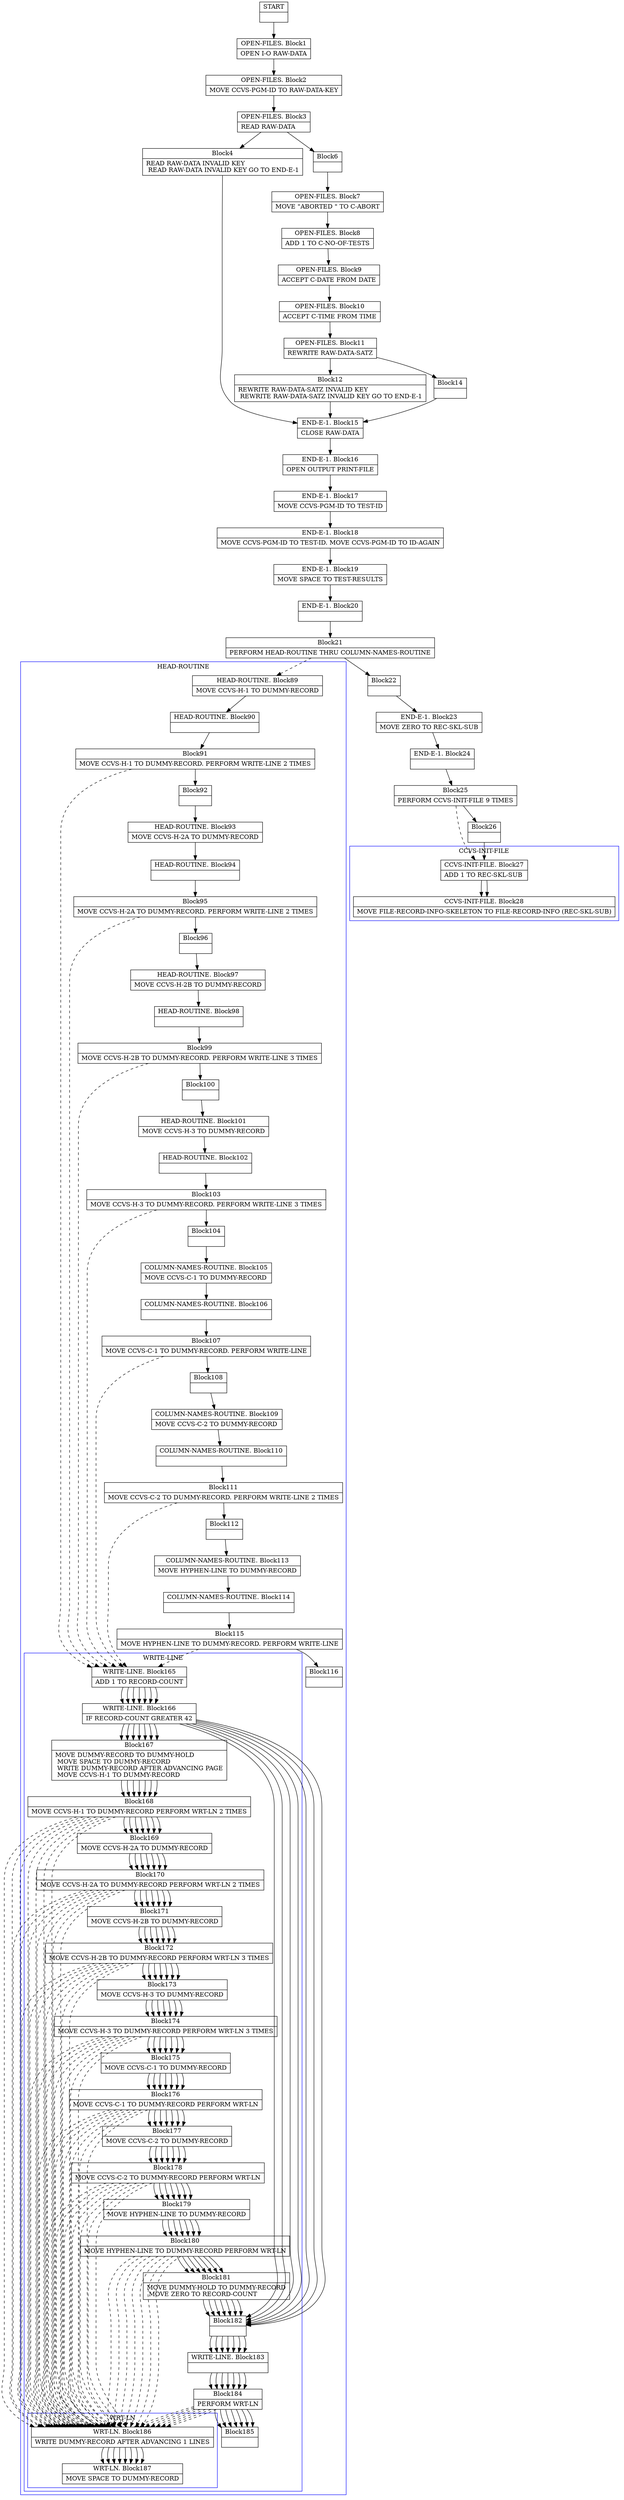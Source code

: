 digraph Cfg {
compound=true;
node [
shape = "record"
]

edge [
arrowtail = "empty"
]
Block0 [
label = "{START|}"
]
Block1 [
label = "{OPEN-FILES. Block1|    OPEN I-O RAW-DATA\l}"
]
Block2 [
label = "{OPEN-FILES. Block2|    MOVE CCVS-PGM-ID TO RAW-DATA-KEY\l}"
]
Block3 [
label = "{OPEN-FILES. Block3|    READ RAW-DATA\l}"
]
Block4 [
label = "{Block4|    READ RAW-DATA INVALID KEY\l    READ RAW-DATA INVALID KEY GO TO END-E-1\l}"
]
Block15 [
label = "{END-E-1. Block15|    CLOSE RAW-DATA\l}"
]
Block16 [
label = "{END-E-1. Block16|    OPEN    OUTPUT PRINT-FILE\l}"
]
Block17 [
label = "{END-E-1. Block17|    MOVE  CCVS-PGM-ID TO TEST-ID\l}"
]
Block18 [
label = "{END-E-1. Block18|    MOVE  CCVS-PGM-ID TO TEST-ID. MOVE CCVS-PGM-ID TO ID-AGAIN\l}"
]
Block19 [
label = "{END-E-1. Block19|    MOVE    SPACE TO TEST-RESULTS\l}"
]
Block20 [
label = "{END-E-1. Block20|}"
]
Block21 [
label = "{Block21|    PERFORM HEAD-ROUTINE THRU COLUMN-NAMES-ROUTINE\l}"
]
subgraph cluster_1{
color = blue;
label = "HEAD-ROUTINE";
Block89 [
label = "{HEAD-ROUTINE. Block89|    MOVE CCVS-H-1  TO DUMMY-RECORD\l}"
]
Block90 [
label = "{HEAD-ROUTINE. Block90|}"
]
Block91 [
label = "{Block91|    MOVE CCVS-H-1  TO DUMMY-RECORD. PERFORM WRITE-LINE 2 TIMES\l}"
]
subgraph cluster_8{
color = blue;
label = "WRITE-LINE";
Block165 [
label = "{WRITE-LINE. Block165|    ADD 1 TO RECORD-COUNT\l}"
]
Block166 [
label = "{WRITE-LINE. Block166|    IF RECORD-COUNT GREATER 42\l}"
]
Block167 [
label = "{Block167|        MOVE DUMMY-RECORD TO DUMMY-HOLD\l        MOVE SPACE TO DUMMY-RECORD\l        WRITE DUMMY-RECORD AFTER ADVANCING PAGE\l        MOVE CCVS-H-1  TO DUMMY-RECORD\l}"
]
Block168 [
label = "{Block168|        MOVE CCVS-H-1  TO DUMMY-RECORD PERFORM WRT-LN 2 TIMES\l}"
]
subgraph cluster_22{
color = blue;
label = "WRT-LN";
Block186 [
label = "{WRT-LN. Block186|    WRITE    DUMMY-RECORD AFTER ADVANCING 1 LINES\l}"
]
Block187 [
label = "{WRT-LN. Block187|    MOVE SPACE TO DUMMY-RECORD\l}"
]
Block186 -> Block187

}
Block168 -> Block186 [style=dashed]

Block169 [
label = "{Block169|        MOVE CCVS-H-2A TO DUMMY-RECORD\l}"
]
Block170 [
label = "{Block170|        MOVE CCVS-H-2A TO DUMMY-RECORD PERFORM WRT-LN 2 TIMES\l}"
]
subgraph cluster_23{
color = blue;
label = "WRT-LN";
Block186 [
label = "{WRT-LN. Block186|    WRITE    DUMMY-RECORD AFTER ADVANCING 1 LINES\l}"
]
Block187 [
label = "{WRT-LN. Block187|    MOVE SPACE TO DUMMY-RECORD\l}"
]
Block186 -> Block187

}
Block170 -> Block186 [style=dashed]

Block171 [
label = "{Block171|        MOVE CCVS-H-2B TO DUMMY-RECORD\l}"
]
Block172 [
label = "{Block172|        MOVE CCVS-H-2B TO DUMMY-RECORD PERFORM WRT-LN 3 TIMES\l}"
]
subgraph cluster_24{
color = blue;
label = "WRT-LN";
Block186 [
label = "{WRT-LN. Block186|    WRITE    DUMMY-RECORD AFTER ADVANCING 1 LINES\l}"
]
Block187 [
label = "{WRT-LN. Block187|    MOVE SPACE TO DUMMY-RECORD\l}"
]
Block186 -> Block187

}
Block172 -> Block186 [style=dashed]

Block173 [
label = "{Block173|        MOVE CCVS-H-3  TO DUMMY-RECORD\l}"
]
Block174 [
label = "{Block174|        MOVE CCVS-H-3  TO DUMMY-RECORD PERFORM WRT-LN 3 TIMES\l}"
]
subgraph cluster_25{
color = blue;
label = "WRT-LN";
Block186 [
label = "{WRT-LN. Block186|    WRITE    DUMMY-RECORD AFTER ADVANCING 1 LINES\l}"
]
Block187 [
label = "{WRT-LN. Block187|    MOVE SPACE TO DUMMY-RECORD\l}"
]
Block186 -> Block187

}
Block174 -> Block186 [style=dashed]

Block175 [
label = "{Block175|        MOVE CCVS-C-1  TO DUMMY-RECORD\l}"
]
Block176 [
label = "{Block176|        MOVE CCVS-C-1  TO DUMMY-RECORD PERFORM WRT-LN\l}"
]
subgraph cluster_26{
color = blue;
label = "WRT-LN";
Block186 [
label = "{WRT-LN. Block186|    WRITE    DUMMY-RECORD AFTER ADVANCING 1 LINES\l}"
]
Block187 [
label = "{WRT-LN. Block187|    MOVE SPACE TO DUMMY-RECORD\l}"
]
Block186 -> Block187

}
Block176 -> Block186 [style=dashed]

Block177 [
label = "{Block177|        MOVE CCVS-C-2  TO DUMMY-RECORD\l}"
]
Block178 [
label = "{Block178|        MOVE CCVS-C-2  TO DUMMY-RECORD PERFORM WRT-LN\l}"
]
subgraph cluster_27{
color = blue;
label = "WRT-LN";
Block186 [
label = "{WRT-LN. Block186|    WRITE    DUMMY-RECORD AFTER ADVANCING 1 LINES\l}"
]
Block187 [
label = "{WRT-LN. Block187|    MOVE SPACE TO DUMMY-RECORD\l}"
]
Block186 -> Block187

}
Block178 -> Block186 [style=dashed]

Block179 [
label = "{Block179|        MOVE HYPHEN-LINE TO DUMMY-RECORD\l}"
]
Block180 [
label = "{Block180|        MOVE HYPHEN-LINE TO DUMMY-RECORD PERFORM WRT-LN\l}"
]
subgraph cluster_28{
color = blue;
label = "WRT-LN";
Block186 [
label = "{WRT-LN. Block186|    WRITE    DUMMY-RECORD AFTER ADVANCING 1 LINES\l}"
]
Block187 [
label = "{WRT-LN. Block187|    MOVE SPACE TO DUMMY-RECORD\l}"
]
Block186 -> Block187

}
Block180 -> Block186 [style=dashed]

Block181 [
label = "{Block181|        MOVE DUMMY-HOLD TO DUMMY-RECORD\l        MOVE ZERO TO RECORD-COUNT\l}"
]
Block182 [
label = "{Block182|}"
]
Block183 [
label = "{WRITE-LINE. Block183|}"
]
Block184 [
label = "{Block184|    PERFORM WRT-LN\l}"
]
subgraph cluster_29{
color = blue;
label = "WRT-LN";
Block186 [
label = "{WRT-LN. Block186|    WRITE    DUMMY-RECORD AFTER ADVANCING 1 LINES\l}"
]
Block187 [
label = "{WRT-LN. Block187|    MOVE SPACE TO DUMMY-RECORD\l}"
]
Block186 -> Block187

}
Block184 -> Block186 [style=dashed]

Block185 [
label = "{Block185|}"
]
Block165 -> Block166
Block166 -> Block167
Block166 -> Block182
Block167 -> Block168
Block168 -> Block169
Block169 -> Block170
Block170 -> Block171
Block171 -> Block172
Block172 -> Block173
Block173 -> Block174
Block174 -> Block175
Block175 -> Block176
Block176 -> Block177
Block177 -> Block178
Block178 -> Block179
Block179 -> Block180
Block180 -> Block181
Block181 -> Block182
Block182 -> Block183
Block183 -> Block184
Block184 -> Block185

}
Block91 -> Block165 [style=dashed]

Block92 [
label = "{Block92|}"
]
Block93 [
label = "{HEAD-ROUTINE. Block93|    MOVE CCVS-H-2A TO DUMMY-RECORD\l}"
]
Block94 [
label = "{HEAD-ROUTINE. Block94|}"
]
Block95 [
label = "{Block95|    MOVE CCVS-H-2A TO DUMMY-RECORD. PERFORM WRITE-LINE 2 TIMES\l}"
]
subgraph cluster_9{
color = blue;
label = "WRITE-LINE";
Block165 [
label = "{WRITE-LINE. Block165|    ADD 1 TO RECORD-COUNT\l}"
]
Block166 [
label = "{WRITE-LINE. Block166|    IF RECORD-COUNT GREATER 42\l}"
]
Block167 [
label = "{Block167|        MOVE DUMMY-RECORD TO DUMMY-HOLD\l        MOVE SPACE TO DUMMY-RECORD\l        WRITE DUMMY-RECORD AFTER ADVANCING PAGE\l        MOVE CCVS-H-1  TO DUMMY-RECORD\l}"
]
Block168 [
label = "{Block168|        MOVE CCVS-H-1  TO DUMMY-RECORD PERFORM WRT-LN 2 TIMES\l}"
]
Block168 -> Block186 [style=dashed]

Block169 [
label = "{Block169|        MOVE CCVS-H-2A TO DUMMY-RECORD\l}"
]
Block170 [
label = "{Block170|        MOVE CCVS-H-2A TO DUMMY-RECORD PERFORM WRT-LN 2 TIMES\l}"
]
Block170 -> Block186 [style=dashed]

Block171 [
label = "{Block171|        MOVE CCVS-H-2B TO DUMMY-RECORD\l}"
]
Block172 [
label = "{Block172|        MOVE CCVS-H-2B TO DUMMY-RECORD PERFORM WRT-LN 3 TIMES\l}"
]
Block172 -> Block186 [style=dashed]

Block173 [
label = "{Block173|        MOVE CCVS-H-3  TO DUMMY-RECORD\l}"
]
Block174 [
label = "{Block174|        MOVE CCVS-H-3  TO DUMMY-RECORD PERFORM WRT-LN 3 TIMES\l}"
]
Block174 -> Block186 [style=dashed]

Block175 [
label = "{Block175|        MOVE CCVS-C-1  TO DUMMY-RECORD\l}"
]
Block176 [
label = "{Block176|        MOVE CCVS-C-1  TO DUMMY-RECORD PERFORM WRT-LN\l}"
]
Block176 -> Block186 [style=dashed]

Block177 [
label = "{Block177|        MOVE CCVS-C-2  TO DUMMY-RECORD\l}"
]
Block178 [
label = "{Block178|        MOVE CCVS-C-2  TO DUMMY-RECORD PERFORM WRT-LN\l}"
]
Block178 -> Block186 [style=dashed]

Block179 [
label = "{Block179|        MOVE HYPHEN-LINE TO DUMMY-RECORD\l}"
]
Block180 [
label = "{Block180|        MOVE HYPHEN-LINE TO DUMMY-RECORD PERFORM WRT-LN\l}"
]
Block180 -> Block186 [style=dashed]

Block181 [
label = "{Block181|        MOVE DUMMY-HOLD TO DUMMY-RECORD\l        MOVE ZERO TO RECORD-COUNT\l}"
]
Block182 [
label = "{Block182|}"
]
Block183 [
label = "{WRITE-LINE. Block183|}"
]
Block184 [
label = "{Block184|    PERFORM WRT-LN\l}"
]
Block184 -> Block186 [style=dashed]

Block185 [
label = "{Block185|}"
]
Block165 -> Block166
Block166 -> Block167
Block166 -> Block182
Block167 -> Block168
Block168 -> Block169
Block169 -> Block170
Block170 -> Block171
Block171 -> Block172
Block172 -> Block173
Block173 -> Block174
Block174 -> Block175
Block175 -> Block176
Block176 -> Block177
Block177 -> Block178
Block178 -> Block179
Block179 -> Block180
Block180 -> Block181
Block181 -> Block182
Block182 -> Block183
Block183 -> Block184
Block184 -> Block185

}
Block95 -> Block165 [style=dashed]

Block96 [
label = "{Block96|}"
]
Block97 [
label = "{HEAD-ROUTINE. Block97|    MOVE CCVS-H-2B TO DUMMY-RECORD\l}"
]
Block98 [
label = "{HEAD-ROUTINE. Block98|}"
]
Block99 [
label = "{Block99|    MOVE CCVS-H-2B TO DUMMY-RECORD. PERFORM WRITE-LINE 3 TIMES\l}"
]
subgraph cluster_10{
color = blue;
label = "WRITE-LINE";
Block165 [
label = "{WRITE-LINE. Block165|    ADD 1 TO RECORD-COUNT\l}"
]
Block166 [
label = "{WRITE-LINE. Block166|    IF RECORD-COUNT GREATER 42\l}"
]
Block167 [
label = "{Block167|        MOVE DUMMY-RECORD TO DUMMY-HOLD\l        MOVE SPACE TO DUMMY-RECORD\l        WRITE DUMMY-RECORD AFTER ADVANCING PAGE\l        MOVE CCVS-H-1  TO DUMMY-RECORD\l}"
]
Block168 [
label = "{Block168|        MOVE CCVS-H-1  TO DUMMY-RECORD PERFORM WRT-LN 2 TIMES\l}"
]
Block168 -> Block186 [style=dashed]

Block169 [
label = "{Block169|        MOVE CCVS-H-2A TO DUMMY-RECORD\l}"
]
Block170 [
label = "{Block170|        MOVE CCVS-H-2A TO DUMMY-RECORD PERFORM WRT-LN 2 TIMES\l}"
]
Block170 -> Block186 [style=dashed]

Block171 [
label = "{Block171|        MOVE CCVS-H-2B TO DUMMY-RECORD\l}"
]
Block172 [
label = "{Block172|        MOVE CCVS-H-2B TO DUMMY-RECORD PERFORM WRT-LN 3 TIMES\l}"
]
Block172 -> Block186 [style=dashed]

Block173 [
label = "{Block173|        MOVE CCVS-H-3  TO DUMMY-RECORD\l}"
]
Block174 [
label = "{Block174|        MOVE CCVS-H-3  TO DUMMY-RECORD PERFORM WRT-LN 3 TIMES\l}"
]
Block174 -> Block186 [style=dashed]

Block175 [
label = "{Block175|        MOVE CCVS-C-1  TO DUMMY-RECORD\l}"
]
Block176 [
label = "{Block176|        MOVE CCVS-C-1  TO DUMMY-RECORD PERFORM WRT-LN\l}"
]
Block176 -> Block186 [style=dashed]

Block177 [
label = "{Block177|        MOVE CCVS-C-2  TO DUMMY-RECORD\l}"
]
Block178 [
label = "{Block178|        MOVE CCVS-C-2  TO DUMMY-RECORD PERFORM WRT-LN\l}"
]
Block178 -> Block186 [style=dashed]

Block179 [
label = "{Block179|        MOVE HYPHEN-LINE TO DUMMY-RECORD\l}"
]
Block180 [
label = "{Block180|        MOVE HYPHEN-LINE TO DUMMY-RECORD PERFORM WRT-LN\l}"
]
Block180 -> Block186 [style=dashed]

Block181 [
label = "{Block181|        MOVE DUMMY-HOLD TO DUMMY-RECORD\l        MOVE ZERO TO RECORD-COUNT\l}"
]
Block182 [
label = "{Block182|}"
]
Block183 [
label = "{WRITE-LINE. Block183|}"
]
Block184 [
label = "{Block184|    PERFORM WRT-LN\l}"
]
Block184 -> Block186 [style=dashed]

Block185 [
label = "{Block185|}"
]
Block165 -> Block166
Block166 -> Block167
Block166 -> Block182
Block167 -> Block168
Block168 -> Block169
Block169 -> Block170
Block170 -> Block171
Block171 -> Block172
Block172 -> Block173
Block173 -> Block174
Block174 -> Block175
Block175 -> Block176
Block176 -> Block177
Block177 -> Block178
Block178 -> Block179
Block179 -> Block180
Block180 -> Block181
Block181 -> Block182
Block182 -> Block183
Block183 -> Block184
Block184 -> Block185

}
Block99 -> Block165 [style=dashed]

Block100 [
label = "{Block100|}"
]
Block101 [
label = "{HEAD-ROUTINE. Block101|    MOVE CCVS-H-3  TO DUMMY-RECORD\l}"
]
Block102 [
label = "{HEAD-ROUTINE. Block102|}"
]
Block103 [
label = "{Block103|    MOVE CCVS-H-3  TO DUMMY-RECORD. PERFORM WRITE-LINE 3 TIMES\l}"
]
subgraph cluster_11{
color = blue;
label = "WRITE-LINE";
Block165 [
label = "{WRITE-LINE. Block165|    ADD 1 TO RECORD-COUNT\l}"
]
Block166 [
label = "{WRITE-LINE. Block166|    IF RECORD-COUNT GREATER 42\l}"
]
Block167 [
label = "{Block167|        MOVE DUMMY-RECORD TO DUMMY-HOLD\l        MOVE SPACE TO DUMMY-RECORD\l        WRITE DUMMY-RECORD AFTER ADVANCING PAGE\l        MOVE CCVS-H-1  TO DUMMY-RECORD\l}"
]
Block168 [
label = "{Block168|        MOVE CCVS-H-1  TO DUMMY-RECORD PERFORM WRT-LN 2 TIMES\l}"
]
Block168 -> Block186 [style=dashed]

Block169 [
label = "{Block169|        MOVE CCVS-H-2A TO DUMMY-RECORD\l}"
]
Block170 [
label = "{Block170|        MOVE CCVS-H-2A TO DUMMY-RECORD PERFORM WRT-LN 2 TIMES\l}"
]
Block170 -> Block186 [style=dashed]

Block171 [
label = "{Block171|        MOVE CCVS-H-2B TO DUMMY-RECORD\l}"
]
Block172 [
label = "{Block172|        MOVE CCVS-H-2B TO DUMMY-RECORD PERFORM WRT-LN 3 TIMES\l}"
]
Block172 -> Block186 [style=dashed]

Block173 [
label = "{Block173|        MOVE CCVS-H-3  TO DUMMY-RECORD\l}"
]
Block174 [
label = "{Block174|        MOVE CCVS-H-3  TO DUMMY-RECORD PERFORM WRT-LN 3 TIMES\l}"
]
Block174 -> Block186 [style=dashed]

Block175 [
label = "{Block175|        MOVE CCVS-C-1  TO DUMMY-RECORD\l}"
]
Block176 [
label = "{Block176|        MOVE CCVS-C-1  TO DUMMY-RECORD PERFORM WRT-LN\l}"
]
Block176 -> Block186 [style=dashed]

Block177 [
label = "{Block177|        MOVE CCVS-C-2  TO DUMMY-RECORD\l}"
]
Block178 [
label = "{Block178|        MOVE CCVS-C-2  TO DUMMY-RECORD PERFORM WRT-LN\l}"
]
Block178 -> Block186 [style=dashed]

Block179 [
label = "{Block179|        MOVE HYPHEN-LINE TO DUMMY-RECORD\l}"
]
Block180 [
label = "{Block180|        MOVE HYPHEN-LINE TO DUMMY-RECORD PERFORM WRT-LN\l}"
]
Block180 -> Block186 [style=dashed]

Block181 [
label = "{Block181|        MOVE DUMMY-HOLD TO DUMMY-RECORD\l        MOVE ZERO TO RECORD-COUNT\l}"
]
Block182 [
label = "{Block182|}"
]
Block183 [
label = "{WRITE-LINE. Block183|}"
]
Block184 [
label = "{Block184|    PERFORM WRT-LN\l}"
]
Block184 -> Block186 [style=dashed]

Block185 [
label = "{Block185|}"
]
Block165 -> Block166
Block166 -> Block167
Block166 -> Block182
Block167 -> Block168
Block168 -> Block169
Block169 -> Block170
Block170 -> Block171
Block171 -> Block172
Block172 -> Block173
Block173 -> Block174
Block174 -> Block175
Block175 -> Block176
Block176 -> Block177
Block177 -> Block178
Block178 -> Block179
Block179 -> Block180
Block180 -> Block181
Block181 -> Block182
Block182 -> Block183
Block183 -> Block184
Block184 -> Block185

}
Block103 -> Block165 [style=dashed]

Block104 [
label = "{Block104|}"
]
Block105 [
label = "{COLUMN-NAMES-ROUTINE. Block105|    MOVE CCVS-C-1 TO DUMMY-RECORD\l}"
]
Block106 [
label = "{COLUMN-NAMES-ROUTINE. Block106|}"
]
Block107 [
label = "{Block107|    MOVE CCVS-C-1 TO DUMMY-RECORD. PERFORM WRITE-LINE\l}"
]
subgraph cluster_12{
color = blue;
label = "WRITE-LINE";
Block165 [
label = "{WRITE-LINE. Block165|    ADD 1 TO RECORD-COUNT\l}"
]
Block166 [
label = "{WRITE-LINE. Block166|    IF RECORD-COUNT GREATER 42\l}"
]
Block167 [
label = "{Block167|        MOVE DUMMY-RECORD TO DUMMY-HOLD\l        MOVE SPACE TO DUMMY-RECORD\l        WRITE DUMMY-RECORD AFTER ADVANCING PAGE\l        MOVE CCVS-H-1  TO DUMMY-RECORD\l}"
]
Block168 [
label = "{Block168|        MOVE CCVS-H-1  TO DUMMY-RECORD PERFORM WRT-LN 2 TIMES\l}"
]
Block168 -> Block186 [style=dashed]

Block169 [
label = "{Block169|        MOVE CCVS-H-2A TO DUMMY-RECORD\l}"
]
Block170 [
label = "{Block170|        MOVE CCVS-H-2A TO DUMMY-RECORD PERFORM WRT-LN 2 TIMES\l}"
]
Block170 -> Block186 [style=dashed]

Block171 [
label = "{Block171|        MOVE CCVS-H-2B TO DUMMY-RECORD\l}"
]
Block172 [
label = "{Block172|        MOVE CCVS-H-2B TO DUMMY-RECORD PERFORM WRT-LN 3 TIMES\l}"
]
Block172 -> Block186 [style=dashed]

Block173 [
label = "{Block173|        MOVE CCVS-H-3  TO DUMMY-RECORD\l}"
]
Block174 [
label = "{Block174|        MOVE CCVS-H-3  TO DUMMY-RECORD PERFORM WRT-LN 3 TIMES\l}"
]
Block174 -> Block186 [style=dashed]

Block175 [
label = "{Block175|        MOVE CCVS-C-1  TO DUMMY-RECORD\l}"
]
Block176 [
label = "{Block176|        MOVE CCVS-C-1  TO DUMMY-RECORD PERFORM WRT-LN\l}"
]
Block176 -> Block186 [style=dashed]

Block177 [
label = "{Block177|        MOVE CCVS-C-2  TO DUMMY-RECORD\l}"
]
Block178 [
label = "{Block178|        MOVE CCVS-C-2  TO DUMMY-RECORD PERFORM WRT-LN\l}"
]
Block178 -> Block186 [style=dashed]

Block179 [
label = "{Block179|        MOVE HYPHEN-LINE TO DUMMY-RECORD\l}"
]
Block180 [
label = "{Block180|        MOVE HYPHEN-LINE TO DUMMY-RECORD PERFORM WRT-LN\l}"
]
Block180 -> Block186 [style=dashed]

Block181 [
label = "{Block181|        MOVE DUMMY-HOLD TO DUMMY-RECORD\l        MOVE ZERO TO RECORD-COUNT\l}"
]
Block182 [
label = "{Block182|}"
]
Block183 [
label = "{WRITE-LINE. Block183|}"
]
Block184 [
label = "{Block184|    PERFORM WRT-LN\l}"
]
Block184 -> Block186 [style=dashed]

Block185 [
label = "{Block185|}"
]
Block165 -> Block166
Block166 -> Block167
Block166 -> Block182
Block167 -> Block168
Block168 -> Block169
Block169 -> Block170
Block170 -> Block171
Block171 -> Block172
Block172 -> Block173
Block173 -> Block174
Block174 -> Block175
Block175 -> Block176
Block176 -> Block177
Block177 -> Block178
Block178 -> Block179
Block179 -> Block180
Block180 -> Block181
Block181 -> Block182
Block182 -> Block183
Block183 -> Block184
Block184 -> Block185

}
Block107 -> Block165 [style=dashed]

Block108 [
label = "{Block108|}"
]
Block109 [
label = "{COLUMN-NAMES-ROUTINE. Block109|    MOVE CCVS-C-2 TO DUMMY-RECORD\l}"
]
Block110 [
label = "{COLUMN-NAMES-ROUTINE. Block110|}"
]
Block111 [
label = "{Block111|    MOVE CCVS-C-2 TO DUMMY-RECORD. PERFORM WRITE-LINE 2 TIMES\l}"
]
subgraph cluster_13{
color = blue;
label = "WRITE-LINE";
Block165 [
label = "{WRITE-LINE. Block165|    ADD 1 TO RECORD-COUNT\l}"
]
Block166 [
label = "{WRITE-LINE. Block166|    IF RECORD-COUNT GREATER 42\l}"
]
Block167 [
label = "{Block167|        MOVE DUMMY-RECORD TO DUMMY-HOLD\l        MOVE SPACE TO DUMMY-RECORD\l        WRITE DUMMY-RECORD AFTER ADVANCING PAGE\l        MOVE CCVS-H-1  TO DUMMY-RECORD\l}"
]
Block168 [
label = "{Block168|        MOVE CCVS-H-1  TO DUMMY-RECORD PERFORM WRT-LN 2 TIMES\l}"
]
Block168 -> Block186 [style=dashed]

Block169 [
label = "{Block169|        MOVE CCVS-H-2A TO DUMMY-RECORD\l}"
]
Block170 [
label = "{Block170|        MOVE CCVS-H-2A TO DUMMY-RECORD PERFORM WRT-LN 2 TIMES\l}"
]
Block170 -> Block186 [style=dashed]

Block171 [
label = "{Block171|        MOVE CCVS-H-2B TO DUMMY-RECORD\l}"
]
Block172 [
label = "{Block172|        MOVE CCVS-H-2B TO DUMMY-RECORD PERFORM WRT-LN 3 TIMES\l}"
]
Block172 -> Block186 [style=dashed]

Block173 [
label = "{Block173|        MOVE CCVS-H-3  TO DUMMY-RECORD\l}"
]
Block174 [
label = "{Block174|        MOVE CCVS-H-3  TO DUMMY-RECORD PERFORM WRT-LN 3 TIMES\l}"
]
Block174 -> Block186 [style=dashed]

Block175 [
label = "{Block175|        MOVE CCVS-C-1  TO DUMMY-RECORD\l}"
]
Block176 [
label = "{Block176|        MOVE CCVS-C-1  TO DUMMY-RECORD PERFORM WRT-LN\l}"
]
Block176 -> Block186 [style=dashed]

Block177 [
label = "{Block177|        MOVE CCVS-C-2  TO DUMMY-RECORD\l}"
]
Block178 [
label = "{Block178|        MOVE CCVS-C-2  TO DUMMY-RECORD PERFORM WRT-LN\l}"
]
Block178 -> Block186 [style=dashed]

Block179 [
label = "{Block179|        MOVE HYPHEN-LINE TO DUMMY-RECORD\l}"
]
Block180 [
label = "{Block180|        MOVE HYPHEN-LINE TO DUMMY-RECORD PERFORM WRT-LN\l}"
]
Block180 -> Block186 [style=dashed]

Block181 [
label = "{Block181|        MOVE DUMMY-HOLD TO DUMMY-RECORD\l        MOVE ZERO TO RECORD-COUNT\l}"
]
Block182 [
label = "{Block182|}"
]
Block183 [
label = "{WRITE-LINE. Block183|}"
]
Block184 [
label = "{Block184|    PERFORM WRT-LN\l}"
]
Block184 -> Block186 [style=dashed]

Block185 [
label = "{Block185|}"
]
Block165 -> Block166
Block166 -> Block167
Block166 -> Block182
Block167 -> Block168
Block168 -> Block169
Block169 -> Block170
Block170 -> Block171
Block171 -> Block172
Block172 -> Block173
Block173 -> Block174
Block174 -> Block175
Block175 -> Block176
Block176 -> Block177
Block177 -> Block178
Block178 -> Block179
Block179 -> Block180
Block180 -> Block181
Block181 -> Block182
Block182 -> Block183
Block183 -> Block184
Block184 -> Block185

}
Block111 -> Block165 [style=dashed]

Block112 [
label = "{Block112|}"
]
Block113 [
label = "{COLUMN-NAMES-ROUTINE. Block113|    MOVE HYPHEN-LINE TO DUMMY-RECORD\l}"
]
Block114 [
label = "{COLUMN-NAMES-ROUTINE. Block114|}"
]
Block115 [
label = "{Block115|    MOVE HYPHEN-LINE TO DUMMY-RECORD. PERFORM WRITE-LINE\l}"
]
subgraph cluster_14{
color = blue;
label = "WRITE-LINE";
Block165 [
label = "{WRITE-LINE. Block165|    ADD 1 TO RECORD-COUNT\l}"
]
Block166 [
label = "{WRITE-LINE. Block166|    IF RECORD-COUNT GREATER 42\l}"
]
Block167 [
label = "{Block167|        MOVE DUMMY-RECORD TO DUMMY-HOLD\l        MOVE SPACE TO DUMMY-RECORD\l        WRITE DUMMY-RECORD AFTER ADVANCING PAGE\l        MOVE CCVS-H-1  TO DUMMY-RECORD\l}"
]
Block168 [
label = "{Block168|        MOVE CCVS-H-1  TO DUMMY-RECORD PERFORM WRT-LN 2 TIMES\l}"
]
Block168 -> Block186 [style=dashed]

Block169 [
label = "{Block169|        MOVE CCVS-H-2A TO DUMMY-RECORD\l}"
]
Block170 [
label = "{Block170|        MOVE CCVS-H-2A TO DUMMY-RECORD PERFORM WRT-LN 2 TIMES\l}"
]
Block170 -> Block186 [style=dashed]

Block171 [
label = "{Block171|        MOVE CCVS-H-2B TO DUMMY-RECORD\l}"
]
Block172 [
label = "{Block172|        MOVE CCVS-H-2B TO DUMMY-RECORD PERFORM WRT-LN 3 TIMES\l}"
]
Block172 -> Block186 [style=dashed]

Block173 [
label = "{Block173|        MOVE CCVS-H-3  TO DUMMY-RECORD\l}"
]
Block174 [
label = "{Block174|        MOVE CCVS-H-3  TO DUMMY-RECORD PERFORM WRT-LN 3 TIMES\l}"
]
Block174 -> Block186 [style=dashed]

Block175 [
label = "{Block175|        MOVE CCVS-C-1  TO DUMMY-RECORD\l}"
]
Block176 [
label = "{Block176|        MOVE CCVS-C-1  TO DUMMY-RECORD PERFORM WRT-LN\l}"
]
Block176 -> Block186 [style=dashed]

Block177 [
label = "{Block177|        MOVE CCVS-C-2  TO DUMMY-RECORD\l}"
]
Block178 [
label = "{Block178|        MOVE CCVS-C-2  TO DUMMY-RECORD PERFORM WRT-LN\l}"
]
Block178 -> Block186 [style=dashed]

Block179 [
label = "{Block179|        MOVE HYPHEN-LINE TO DUMMY-RECORD\l}"
]
Block180 [
label = "{Block180|        MOVE HYPHEN-LINE TO DUMMY-RECORD PERFORM WRT-LN\l}"
]
Block180 -> Block186 [style=dashed]

Block181 [
label = "{Block181|        MOVE DUMMY-HOLD TO DUMMY-RECORD\l        MOVE ZERO TO RECORD-COUNT\l}"
]
Block182 [
label = "{Block182|}"
]
Block183 [
label = "{WRITE-LINE. Block183|}"
]
Block184 [
label = "{Block184|    PERFORM WRT-LN\l}"
]
Block184 -> Block186 [style=dashed]

Block185 [
label = "{Block185|}"
]
Block165 -> Block166
Block166 -> Block167
Block166 -> Block182
Block167 -> Block168
Block168 -> Block169
Block169 -> Block170
Block170 -> Block171
Block171 -> Block172
Block172 -> Block173
Block173 -> Block174
Block174 -> Block175
Block175 -> Block176
Block176 -> Block177
Block177 -> Block178
Block178 -> Block179
Block179 -> Block180
Block180 -> Block181
Block181 -> Block182
Block182 -> Block183
Block183 -> Block184
Block184 -> Block185

}
Block115 -> Block165 [style=dashed]

Block116 [
label = "{Block116|}"
]
Block89 -> Block90
Block90 -> Block91
Block91 -> Block92
Block92 -> Block93
Block93 -> Block94
Block94 -> Block95
Block95 -> Block96
Block96 -> Block97
Block97 -> Block98
Block98 -> Block99
Block99 -> Block100
Block100 -> Block101
Block101 -> Block102
Block102 -> Block103
Block103 -> Block104
Block104 -> Block105
Block105 -> Block106
Block106 -> Block107
Block107 -> Block108
Block108 -> Block109
Block109 -> Block110
Block110 -> Block111
Block111 -> Block112
Block112 -> Block113
Block113 -> Block114
Block114 -> Block115
Block115 -> Block116

}
Block21 -> Block89 [style=dashed]

Block22 [
label = "{Block22|}"
]
Block23 [
label = "{END-E-1. Block23|    MOVE    ZERO TO REC-SKL-SUB\l}"
]
Block24 [
label = "{END-E-1. Block24|}"
]
Block25 [
label = "{Block25|    PERFORM CCVS-INIT-FILE 9 TIMES\l}"
]
subgraph cluster_2{
color = blue;
label = "CCVS-INIT-FILE";
Block27 [
label = "{CCVS-INIT-FILE. Block27|    ADD     1 TO REC-SKL-SUB\l}"
]
Block28 [
label = "{CCVS-INIT-FILE. Block28|    MOVE    FILE-RECORD-INFO-SKELETON           TO FILE-RECORD-INFO (REC-SKL-SUB)\l}"
]
Block27 -> Block28

}
Block25 -> Block27 [style=dashed]

Block26 [
label = "{Block26|}"
]
Block27 [
label = "{CCVS-INIT-FILE. Block27|    ADD     1 TO REC-SKL-SUB\l}"
]
Block28 [
label = "{CCVS-INIT-FILE. Block28|    MOVE    FILE-RECORD-INFO-SKELETON           TO FILE-RECORD-INFO (REC-SKL-SUB)\l}"
]
Block6 [
label = "{Block6|}"
]
Block7 [
label = "{OPEN-FILES. Block7|    MOVE \"ABORTED \" TO C-ABORT\l}"
]
Block8 [
label = "{OPEN-FILES. Block8|    ADD 1 TO C-NO-OF-TESTS\l}"
]
Block9 [
label = "{OPEN-FILES. Block9|    ACCEPT C-DATE  FROM DATE\l}"
]
Block10 [
label = "{OPEN-FILES. Block10|    ACCEPT C-TIME  FROM TIME\l}"
]
Block11 [
label = "{OPEN-FILES. Block11|    REWRITE RAW-DATA-SATZ\l}"
]
Block12 [
label = "{Block12|    REWRITE RAW-DATA-SATZ INVALID KEY\l    REWRITE RAW-DATA-SATZ INVALID KEY GO TO END-E-1\l}"
]
Block14 [
label = "{Block14|}"
]
Block0 -> Block1
Block1 -> Block2
Block2 -> Block3
Block3 -> Block4
Block3 -> Block6
Block4 -> Block15
Block15 -> Block16
Block16 -> Block17
Block17 -> Block18
Block18 -> Block19
Block19 -> Block20
Block20 -> Block21
Block21 -> Block22
Block22 -> Block23
Block23 -> Block24
Block24 -> Block25
Block25 -> Block26
Block26 -> Block27
Block27 -> Block28
Block6 -> Block7
Block7 -> Block8
Block8 -> Block9
Block9 -> Block10
Block10 -> Block11
Block11 -> Block12
Block11 -> Block14
Block12 -> Block15
Block14 -> Block15

}

